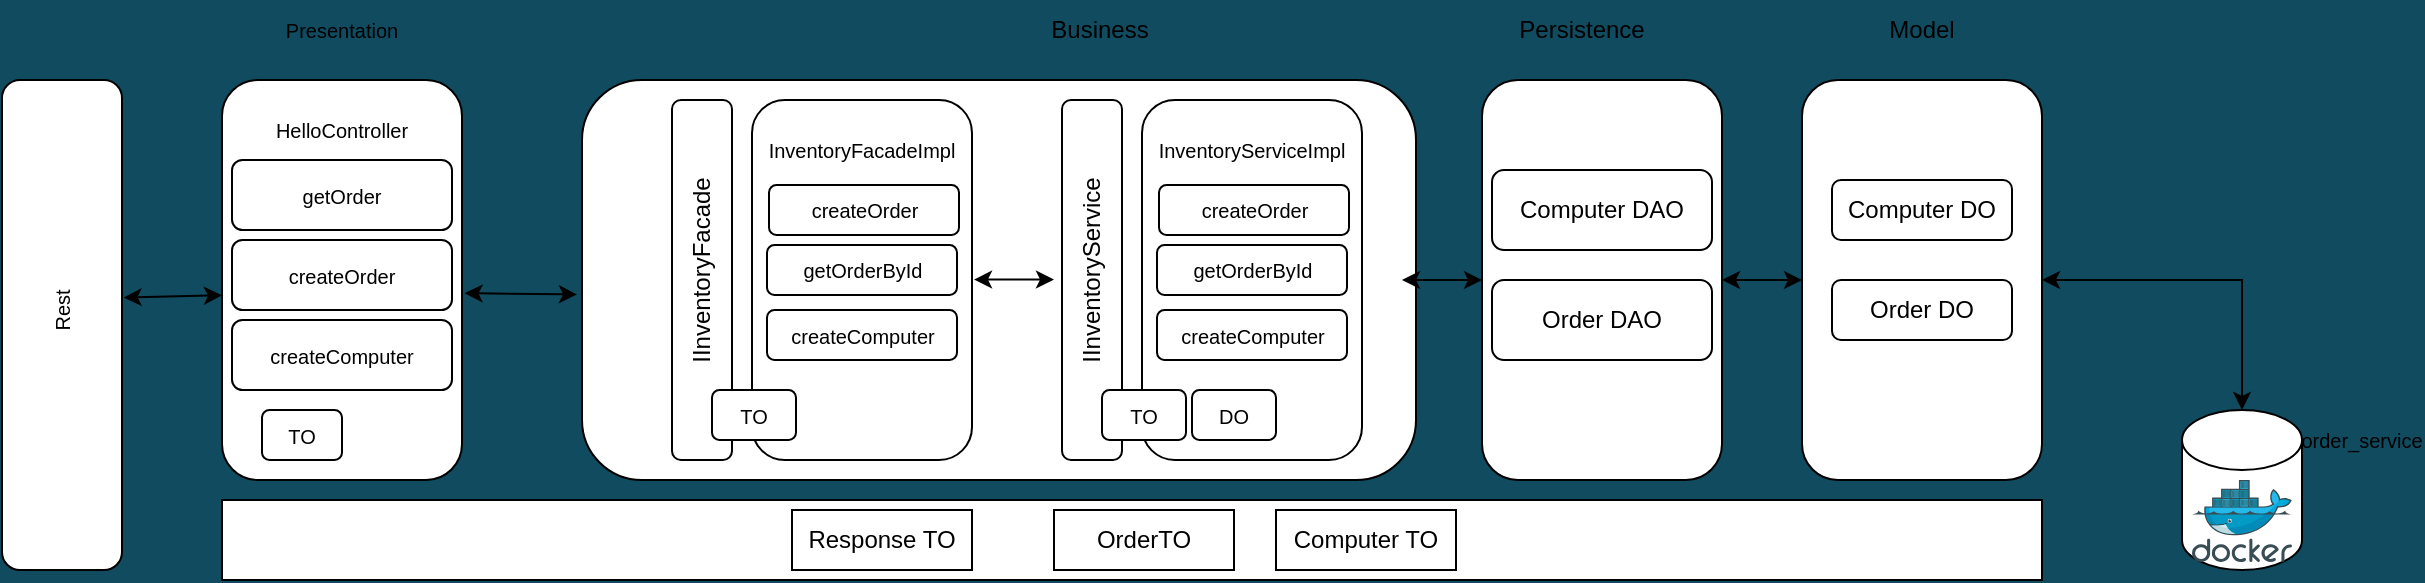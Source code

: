 <mxfile version="20.2.3" type="device"><diagram id="j0xXYmZTNdilE12hr4Ry" name="Página-1"><mxGraphModel dx="3609" dy="1328" grid="1" gridSize="10" guides="1" tooltips="1" connect="1" arrows="1" fold="1" page="1" pageScale="1" pageWidth="827" pageHeight="1169" background="#114B5F" math="0" shadow="0"><root><object label="" keyboard="INTEGER&#10;INTEGER" id="0"><mxCell/></object><mxCell id="1" parent="0"/><mxCell id="FE51njQo2j9DOTp6H9hg-5" value="" style="rounded=0;whiteSpace=wrap;html=1;" vertex="1" parent="1"><mxGeometry x="-1010" y="610" width="910" height="40" as="geometry"/></mxCell><mxCell id="FE51njQo2j9DOTp6H9hg-6" value="Response TO" style="rounded=0;whiteSpace=wrap;html=1;" vertex="1" parent="1"><mxGeometry x="-725" y="615" width="90" height="30" as="geometry"/></mxCell><mxCell id="FE51njQo2j9DOTp6H9hg-7" value="OrderTO" style="rounded=0;whiteSpace=wrap;html=1;" vertex="1" parent="1"><mxGeometry x="-594" y="615" width="90" height="30" as="geometry"/></mxCell><mxCell id="FE51njQo2j9DOTp6H9hg-8" value="Computer TO" style="rounded=0;whiteSpace=wrap;html=1;" vertex="1" parent="1"><mxGeometry x="-483" y="615" width="90" height="30" as="geometry"/></mxCell><mxCell id="FE51njQo2j9DOTp6H9hg-11" value="" style="shape=cylinder3;whiteSpace=wrap;html=1;boundedLbl=1;backgroundOutline=1;size=15;" vertex="1" parent="1"><mxGeometry x="-30" y="565" width="60" height="80" as="geometry"/></mxCell><mxCell id="FE51njQo2j9DOTp6H9hg-12" value="" style="rounded=1;whiteSpace=wrap;html=1;" vertex="1" parent="1"><mxGeometry x="-220" y="400" width="120" height="200" as="geometry"/></mxCell><mxCell id="FE51njQo2j9DOTp6H9hg-13" value="Model" style="text;html=1;strokeColor=none;fillColor=none;align=center;verticalAlign=middle;whiteSpace=wrap;rounded=0;" vertex="1" parent="1"><mxGeometry x="-190" y="360" width="60" height="30" as="geometry"/></mxCell><mxCell id="FE51njQo2j9DOTp6H9hg-14" value="Computer DO" style="rounded=1;whiteSpace=wrap;html=1;" vertex="1" parent="1"><mxGeometry x="-205" y="450" width="90" height="30" as="geometry"/></mxCell><mxCell id="FE51njQo2j9DOTp6H9hg-15" value="Order DO" style="rounded=1;whiteSpace=wrap;html=1;" vertex="1" parent="1"><mxGeometry x="-205" y="500" width="90" height="30" as="geometry"/></mxCell><mxCell id="FE51njQo2j9DOTp6H9hg-17" value="" style="rounded=1;whiteSpace=wrap;html=1;" vertex="1" parent="1"><mxGeometry x="-380" y="400" width="120" height="200" as="geometry"/></mxCell><mxCell id="FE51njQo2j9DOTp6H9hg-18" value="Persistence" style="text;html=1;strokeColor=none;fillColor=none;align=center;verticalAlign=middle;whiteSpace=wrap;rounded=0;" vertex="1" parent="1"><mxGeometry x="-360" y="360" width="60" height="30" as="geometry"/></mxCell><mxCell id="FE51njQo2j9DOTp6H9hg-19" value="Computer DAO" style="rounded=1;whiteSpace=wrap;html=1;" vertex="1" parent="1"><mxGeometry x="-375" y="445" width="110" height="40" as="geometry"/></mxCell><mxCell id="FE51njQo2j9DOTp6H9hg-20" value="Order DAO" style="rounded=1;whiteSpace=wrap;html=1;" vertex="1" parent="1"><mxGeometry x="-375" y="500" width="110" height="40" as="geometry"/></mxCell><mxCell id="FE51njQo2j9DOTp6H9hg-21" value="" style="rounded=1;whiteSpace=wrap;html=1;" vertex="1" parent="1"><mxGeometry x="-830" y="400" width="417" height="200" as="geometry"/></mxCell><mxCell id="FE51njQo2j9DOTp6H9hg-22" value="Business" style="text;html=1;strokeColor=none;fillColor=none;align=center;verticalAlign=middle;whiteSpace=wrap;rounded=0;" vertex="1" parent="1"><mxGeometry x="-601.5" y="360" width="60" height="30" as="geometry"/></mxCell><mxCell id="FE51njQo2j9DOTp6H9hg-25" value="" style="rounded=1;whiteSpace=wrap;html=1;" vertex="1" parent="1"><mxGeometry x="-550" y="410" width="110" height="180" as="geometry"/></mxCell><mxCell id="FE51njQo2j9DOTp6H9hg-26" value="" style="rounded=1;whiteSpace=wrap;html=1;" vertex="1" parent="1"><mxGeometry x="-590" y="410" width="30" height="180" as="geometry"/></mxCell><mxCell id="FE51njQo2j9DOTp6H9hg-27" value="IInventoryService" style="text;html=1;strokeColor=none;fillColor=none;align=center;verticalAlign=middle;whiteSpace=wrap;rounded=0;rotation=-90;" vertex="1" parent="1"><mxGeometry x="-605" y="480" width="60" height="30" as="geometry"/></mxCell><mxCell id="FE51njQo2j9DOTp6H9hg-28" value="InventoryServiceImpl" style="text;html=1;strokeColor=none;fillColor=none;align=center;verticalAlign=middle;whiteSpace=wrap;rounded=0;fontSize=10;" vertex="1" parent="1"><mxGeometry x="-525" y="420" width="60" height="30" as="geometry"/></mxCell><mxCell id="FE51njQo2j9DOTp6H9hg-29" value="createOrder" style="rounded=1;whiteSpace=wrap;html=1;fontSize=10;" vertex="1" parent="1"><mxGeometry x="-541.5" y="452.5" width="95" height="25" as="geometry"/></mxCell><mxCell id="FE51njQo2j9DOTp6H9hg-30" value="getOrderById" style="rounded=1;whiteSpace=wrap;html=1;fontSize=10;" vertex="1" parent="1"><mxGeometry x="-542.5" y="482.5" width="95" height="25" as="geometry"/></mxCell><mxCell id="FE51njQo2j9DOTp6H9hg-31" value="createComputer" style="rounded=1;whiteSpace=wrap;html=1;fontSize=10;" vertex="1" parent="1"><mxGeometry x="-542.5" y="515" width="95" height="25" as="geometry"/></mxCell><mxCell id="FE51njQo2j9DOTp6H9hg-33" value="DO" style="rounded=1;whiteSpace=wrap;html=1;fontSize=10;" vertex="1" parent="1"><mxGeometry x="-525" y="555" width="42" height="25" as="geometry"/></mxCell><mxCell id="FE51njQo2j9DOTp6H9hg-34" value="TO" style="rounded=1;whiteSpace=wrap;html=1;fontSize=10;" vertex="1" parent="1"><mxGeometry x="-570" y="555" width="42" height="25" as="geometry"/></mxCell><mxCell id="FE51njQo2j9DOTp6H9hg-35" value="" style="rounded=1;whiteSpace=wrap;html=1;" vertex="1" parent="1"><mxGeometry x="-745" y="410" width="110" height="180" as="geometry"/></mxCell><mxCell id="FE51njQo2j9DOTp6H9hg-36" value="" style="rounded=1;whiteSpace=wrap;html=1;" vertex="1" parent="1"><mxGeometry x="-785" y="410" width="30" height="180" as="geometry"/></mxCell><mxCell id="FE51njQo2j9DOTp6H9hg-37" value="IInventoryFacade" style="text;html=1;strokeColor=none;fillColor=none;align=center;verticalAlign=middle;whiteSpace=wrap;rounded=0;rotation=-90;" vertex="1" parent="1"><mxGeometry x="-800" y="480" width="60" height="30" as="geometry"/></mxCell><mxCell id="FE51njQo2j9DOTp6H9hg-38" value="InventoryFacadeImpl" style="text;html=1;strokeColor=none;fillColor=none;align=center;verticalAlign=middle;whiteSpace=wrap;rounded=0;fontSize=10;" vertex="1" parent="1"><mxGeometry x="-720" y="420" width="60" height="30" as="geometry"/></mxCell><mxCell id="FE51njQo2j9DOTp6H9hg-39" value="createOrder" style="rounded=1;whiteSpace=wrap;html=1;fontSize=10;" vertex="1" parent="1"><mxGeometry x="-736.5" y="452.5" width="95" height="25" as="geometry"/></mxCell><mxCell id="FE51njQo2j9DOTp6H9hg-40" value="getOrderById" style="rounded=1;whiteSpace=wrap;html=1;fontSize=10;" vertex="1" parent="1"><mxGeometry x="-737.5" y="482.5" width="95" height="25" as="geometry"/></mxCell><mxCell id="FE51njQo2j9DOTp6H9hg-41" value="createComputer" style="rounded=1;whiteSpace=wrap;html=1;fontSize=10;" vertex="1" parent="1"><mxGeometry x="-737.5" y="515" width="95" height="25" as="geometry"/></mxCell><mxCell id="FE51njQo2j9DOTp6H9hg-43" value="TO" style="rounded=1;whiteSpace=wrap;html=1;fontSize=10;" vertex="1" parent="1"><mxGeometry x="-765" y="555" width="42" height="25" as="geometry"/></mxCell><mxCell id="FE51njQo2j9DOTp6H9hg-44" value="" style="rounded=1;whiteSpace=wrap;html=1;fontSize=10;" vertex="1" parent="1"><mxGeometry x="-1010" y="400" width="120" height="200" as="geometry"/></mxCell><mxCell id="FE51njQo2j9DOTp6H9hg-45" value="Presentation" style="text;html=1;strokeColor=none;fillColor=none;align=center;verticalAlign=middle;whiteSpace=wrap;rounded=0;fontSize=10;" vertex="1" parent="1"><mxGeometry x="-980" y="360" width="60" height="30" as="geometry"/></mxCell><mxCell id="FE51njQo2j9DOTp6H9hg-46" value="HelloController" style="text;html=1;strokeColor=none;fillColor=none;align=center;verticalAlign=middle;whiteSpace=wrap;rounded=0;fontSize=10;" vertex="1" parent="1"><mxGeometry x="-980" y="410" width="60" height="30" as="geometry"/></mxCell><mxCell id="FE51njQo2j9DOTp6H9hg-47" value="getOrder" style="rounded=1;whiteSpace=wrap;html=1;fontSize=10;" vertex="1" parent="1"><mxGeometry x="-1005" y="440" width="110" height="35" as="geometry"/></mxCell><mxCell id="FE51njQo2j9DOTp6H9hg-48" value="createOrder" style="rounded=1;whiteSpace=wrap;html=1;fontSize=10;" vertex="1" parent="1"><mxGeometry x="-1005" y="480" width="110" height="35" as="geometry"/></mxCell><mxCell id="FE51njQo2j9DOTp6H9hg-49" value="createComputer" style="rounded=1;whiteSpace=wrap;html=1;fontSize=10;" vertex="1" parent="1"><mxGeometry x="-1005" y="520" width="110" height="35" as="geometry"/></mxCell><mxCell id="FE51njQo2j9DOTp6H9hg-50" value="TO" style="rounded=1;whiteSpace=wrap;html=1;fontSize=10;" vertex="1" parent="1"><mxGeometry x="-990" y="565" width="40" height="25" as="geometry"/></mxCell><mxCell id="FE51njQo2j9DOTp6H9hg-53" value="" style="rounded=1;whiteSpace=wrap;html=1;fontSize=10;" vertex="1" parent="1"><mxGeometry x="-1120" y="400" width="60" height="245" as="geometry"/></mxCell><mxCell id="FE51njQo2j9DOTp6H9hg-54" value="Rest&lt;br&gt;" style="text;html=1;strokeColor=none;fillColor=none;align=center;verticalAlign=middle;whiteSpace=wrap;rounded=0;fontSize=10;rotation=-90;" vertex="1" parent="1"><mxGeometry x="-1120" y="500" width="60" height="30" as="geometry"/></mxCell><mxCell id="FE51njQo2j9DOTp6H9hg-55" value="" style="endArrow=classic;startArrow=classic;html=1;rounded=0;fontSize=10;exitX=0.5;exitY=0;exitDx=0;exitDy=0;exitPerimeter=0;entryX=1;entryY=0.5;entryDx=0;entryDy=0;edgeStyle=orthogonalEdgeStyle;" edge="1" parent="1" source="FE51njQo2j9DOTp6H9hg-11" target="FE51njQo2j9DOTp6H9hg-12"><mxGeometry width="50" height="50" relative="1" as="geometry"><mxPoint x="-30" y="520" as="sourcePoint"/><mxPoint x="20" y="470" as="targetPoint"/></mxGeometry></mxCell><mxCell id="FE51njQo2j9DOTp6H9hg-56" value="" style="endArrow=classic;startArrow=classic;html=1;rounded=0;fontSize=10;entryX=0;entryY=0.5;entryDx=0;entryDy=0;exitX=1;exitY=0.5;exitDx=0;exitDy=0;" edge="1" parent="1" source="FE51njQo2j9DOTp6H9hg-17" target="FE51njQo2j9DOTp6H9hg-12"><mxGeometry width="50" height="50" relative="1" as="geometry"><mxPoint x="-280" y="560" as="sourcePoint"/><mxPoint x="-230" y="510" as="targetPoint"/></mxGeometry></mxCell><mxCell id="FE51njQo2j9DOTp6H9hg-58" value="" style="endArrow=classic;startArrow=classic;html=1;rounded=0;fontSize=10;entryX=0;entryY=0.5;entryDx=0;entryDy=0;exitX=1;exitY=0.5;exitDx=0;exitDy=0;" edge="1" parent="1"><mxGeometry width="50" height="50" relative="1" as="geometry"><mxPoint x="-420" y="500" as="sourcePoint"/><mxPoint x="-380" y="500" as="targetPoint"/></mxGeometry></mxCell><mxCell id="FE51njQo2j9DOTp6H9hg-59" value="" style="endArrow=classic;startArrow=classic;html=1;rounded=0;fontSize=10;entryX=0;entryY=0.5;entryDx=0;entryDy=0;exitX=1;exitY=0.5;exitDx=0;exitDy=0;" edge="1" parent="1"><mxGeometry width="50" height="50" relative="1" as="geometry"><mxPoint x="-634" y="499.77" as="sourcePoint"/><mxPoint x="-594" y="499.77" as="targetPoint"/></mxGeometry></mxCell><mxCell id="FE51njQo2j9DOTp6H9hg-60" value="" style="endArrow=classic;startArrow=classic;html=1;rounded=0;fontSize=10;entryX=-0.006;entryY=0.536;entryDx=0;entryDy=0;exitX=1.011;exitY=0.533;exitDx=0;exitDy=0;entryPerimeter=0;exitPerimeter=0;" edge="1" parent="1" source="FE51njQo2j9DOTp6H9hg-44" target="FE51njQo2j9DOTp6H9hg-21"><mxGeometry width="50" height="50" relative="1" as="geometry"><mxPoint x="-880" y="506.93" as="sourcePoint"/><mxPoint x="-840" y="506.93" as="targetPoint"/></mxGeometry></mxCell><mxCell id="FE51njQo2j9DOTp6H9hg-61" value="" style="sketch=0;aspect=fixed;html=1;points=[];align=center;image;fontSize=12;image=img/lib/mscae/Docker.svg;" vertex="1" parent="1"><mxGeometry x="-25" y="600" width="50" height="41" as="geometry"/></mxCell><mxCell id="FE51njQo2j9DOTp6H9hg-62" value="order_service" style="text;html=1;strokeColor=none;fillColor=none;align=center;verticalAlign=middle;whiteSpace=wrap;rounded=0;fontSize=10;" vertex="1" parent="1"><mxGeometry x="30" y="565" width="60" height="30" as="geometry"/></mxCell><mxCell id="FE51njQo2j9DOTp6H9hg-64" value="" style="endArrow=classic;startArrow=classic;html=1;rounded=0;fontSize=10;entryX=0;entryY=0.538;entryDx=0;entryDy=0;exitX=1.013;exitY=0.444;exitDx=0;exitDy=0;entryPerimeter=0;exitPerimeter=0;" edge="1" parent="1" source="FE51njQo2j9DOTp6H9hg-53" target="FE51njQo2j9DOTp6H9hg-44"><mxGeometry width="50" height="50" relative="1" as="geometry"><mxPoint x="-1090" y="506.9" as="sourcePoint"/><mxPoint x="-1033.822" y="507.5" as="targetPoint"/></mxGeometry></mxCell></root></mxGraphModel></diagram></mxfile>